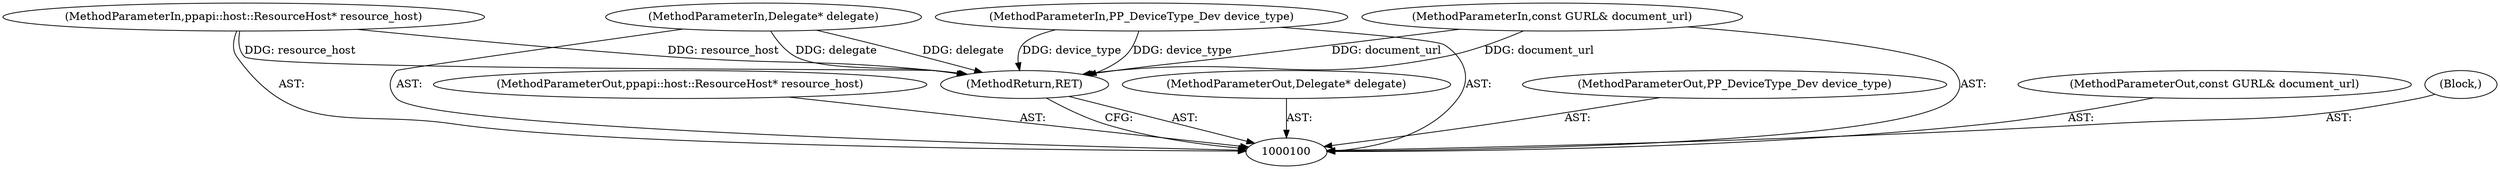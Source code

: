 digraph "1_Chrome_3a2cf7d1376ae33054b878232fb38b8fbed29e31" {
"1000106" [label="(MethodReturn,RET)"];
"1000101" [label="(MethodParameterIn,ppapi::host::ResourceHost* resource_host)"];
"1000114" [label="(MethodParameterOut,ppapi::host::ResourceHost* resource_host)"];
"1000102" [label="(MethodParameterIn,Delegate* delegate)"];
"1000115" [label="(MethodParameterOut,Delegate* delegate)"];
"1000103" [label="(MethodParameterIn,PP_DeviceType_Dev device_type)"];
"1000116" [label="(MethodParameterOut,PP_DeviceType_Dev device_type)"];
"1000104" [label="(MethodParameterIn,const GURL& document_url)"];
"1000117" [label="(MethodParameterOut,const GURL& document_url)"];
"1000105" [label="(Block,)"];
"1000106" -> "1000100"  [label="AST: "];
"1000106" -> "1000100"  [label="CFG: "];
"1000104" -> "1000106"  [label="DDG: document_url"];
"1000103" -> "1000106"  [label="DDG: device_type"];
"1000102" -> "1000106"  [label="DDG: delegate"];
"1000101" -> "1000106"  [label="DDG: resource_host"];
"1000101" -> "1000100"  [label="AST: "];
"1000101" -> "1000106"  [label="DDG: resource_host"];
"1000114" -> "1000100"  [label="AST: "];
"1000102" -> "1000100"  [label="AST: "];
"1000102" -> "1000106"  [label="DDG: delegate"];
"1000115" -> "1000100"  [label="AST: "];
"1000103" -> "1000100"  [label="AST: "];
"1000103" -> "1000106"  [label="DDG: device_type"];
"1000116" -> "1000100"  [label="AST: "];
"1000104" -> "1000100"  [label="AST: "];
"1000104" -> "1000106"  [label="DDG: document_url"];
"1000117" -> "1000100"  [label="AST: "];
"1000105" -> "1000100"  [label="AST: "];
}
